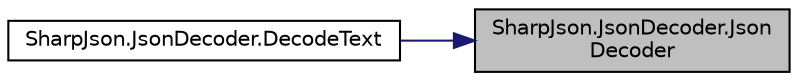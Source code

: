 digraph "SharpJson.JsonDecoder.JsonDecoder"
{
 // LATEX_PDF_SIZE
  edge [fontname="Helvetica",fontsize="10",labelfontname="Helvetica",labelfontsize="10"];
  node [fontname="Helvetica",fontsize="10",shape=record];
  rankdir="RL";
  Node1 [label="SharpJson.JsonDecoder.Json\lDecoder",height=0.2,width=0.4,color="black", fillcolor="grey75", style="filled", fontcolor="black",tooltip=" "];
  Node1 -> Node2 [dir="back",color="midnightblue",fontsize="10",style="solid",fontname="Helvetica"];
  Node2 [label="SharpJson.JsonDecoder.DecodeText",height=0.2,width=0.4,color="black", fillcolor="white", style="filled",URL="$class_sharp_json_1_1_json_decoder.html#aac6bdb9891f963e5a09a4820dc0948a1",tooltip=" "];
}
